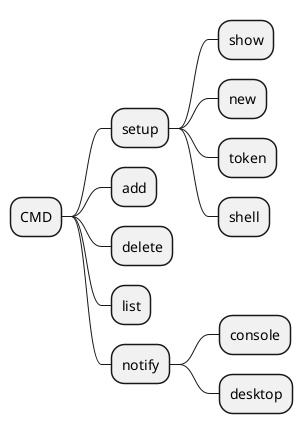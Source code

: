 @startmindmap
* CMD
** setup
*** show
*** new
*** token
*** shell
** add
** delete
** list
** notify
*** console
*** desktop
@endmindmap